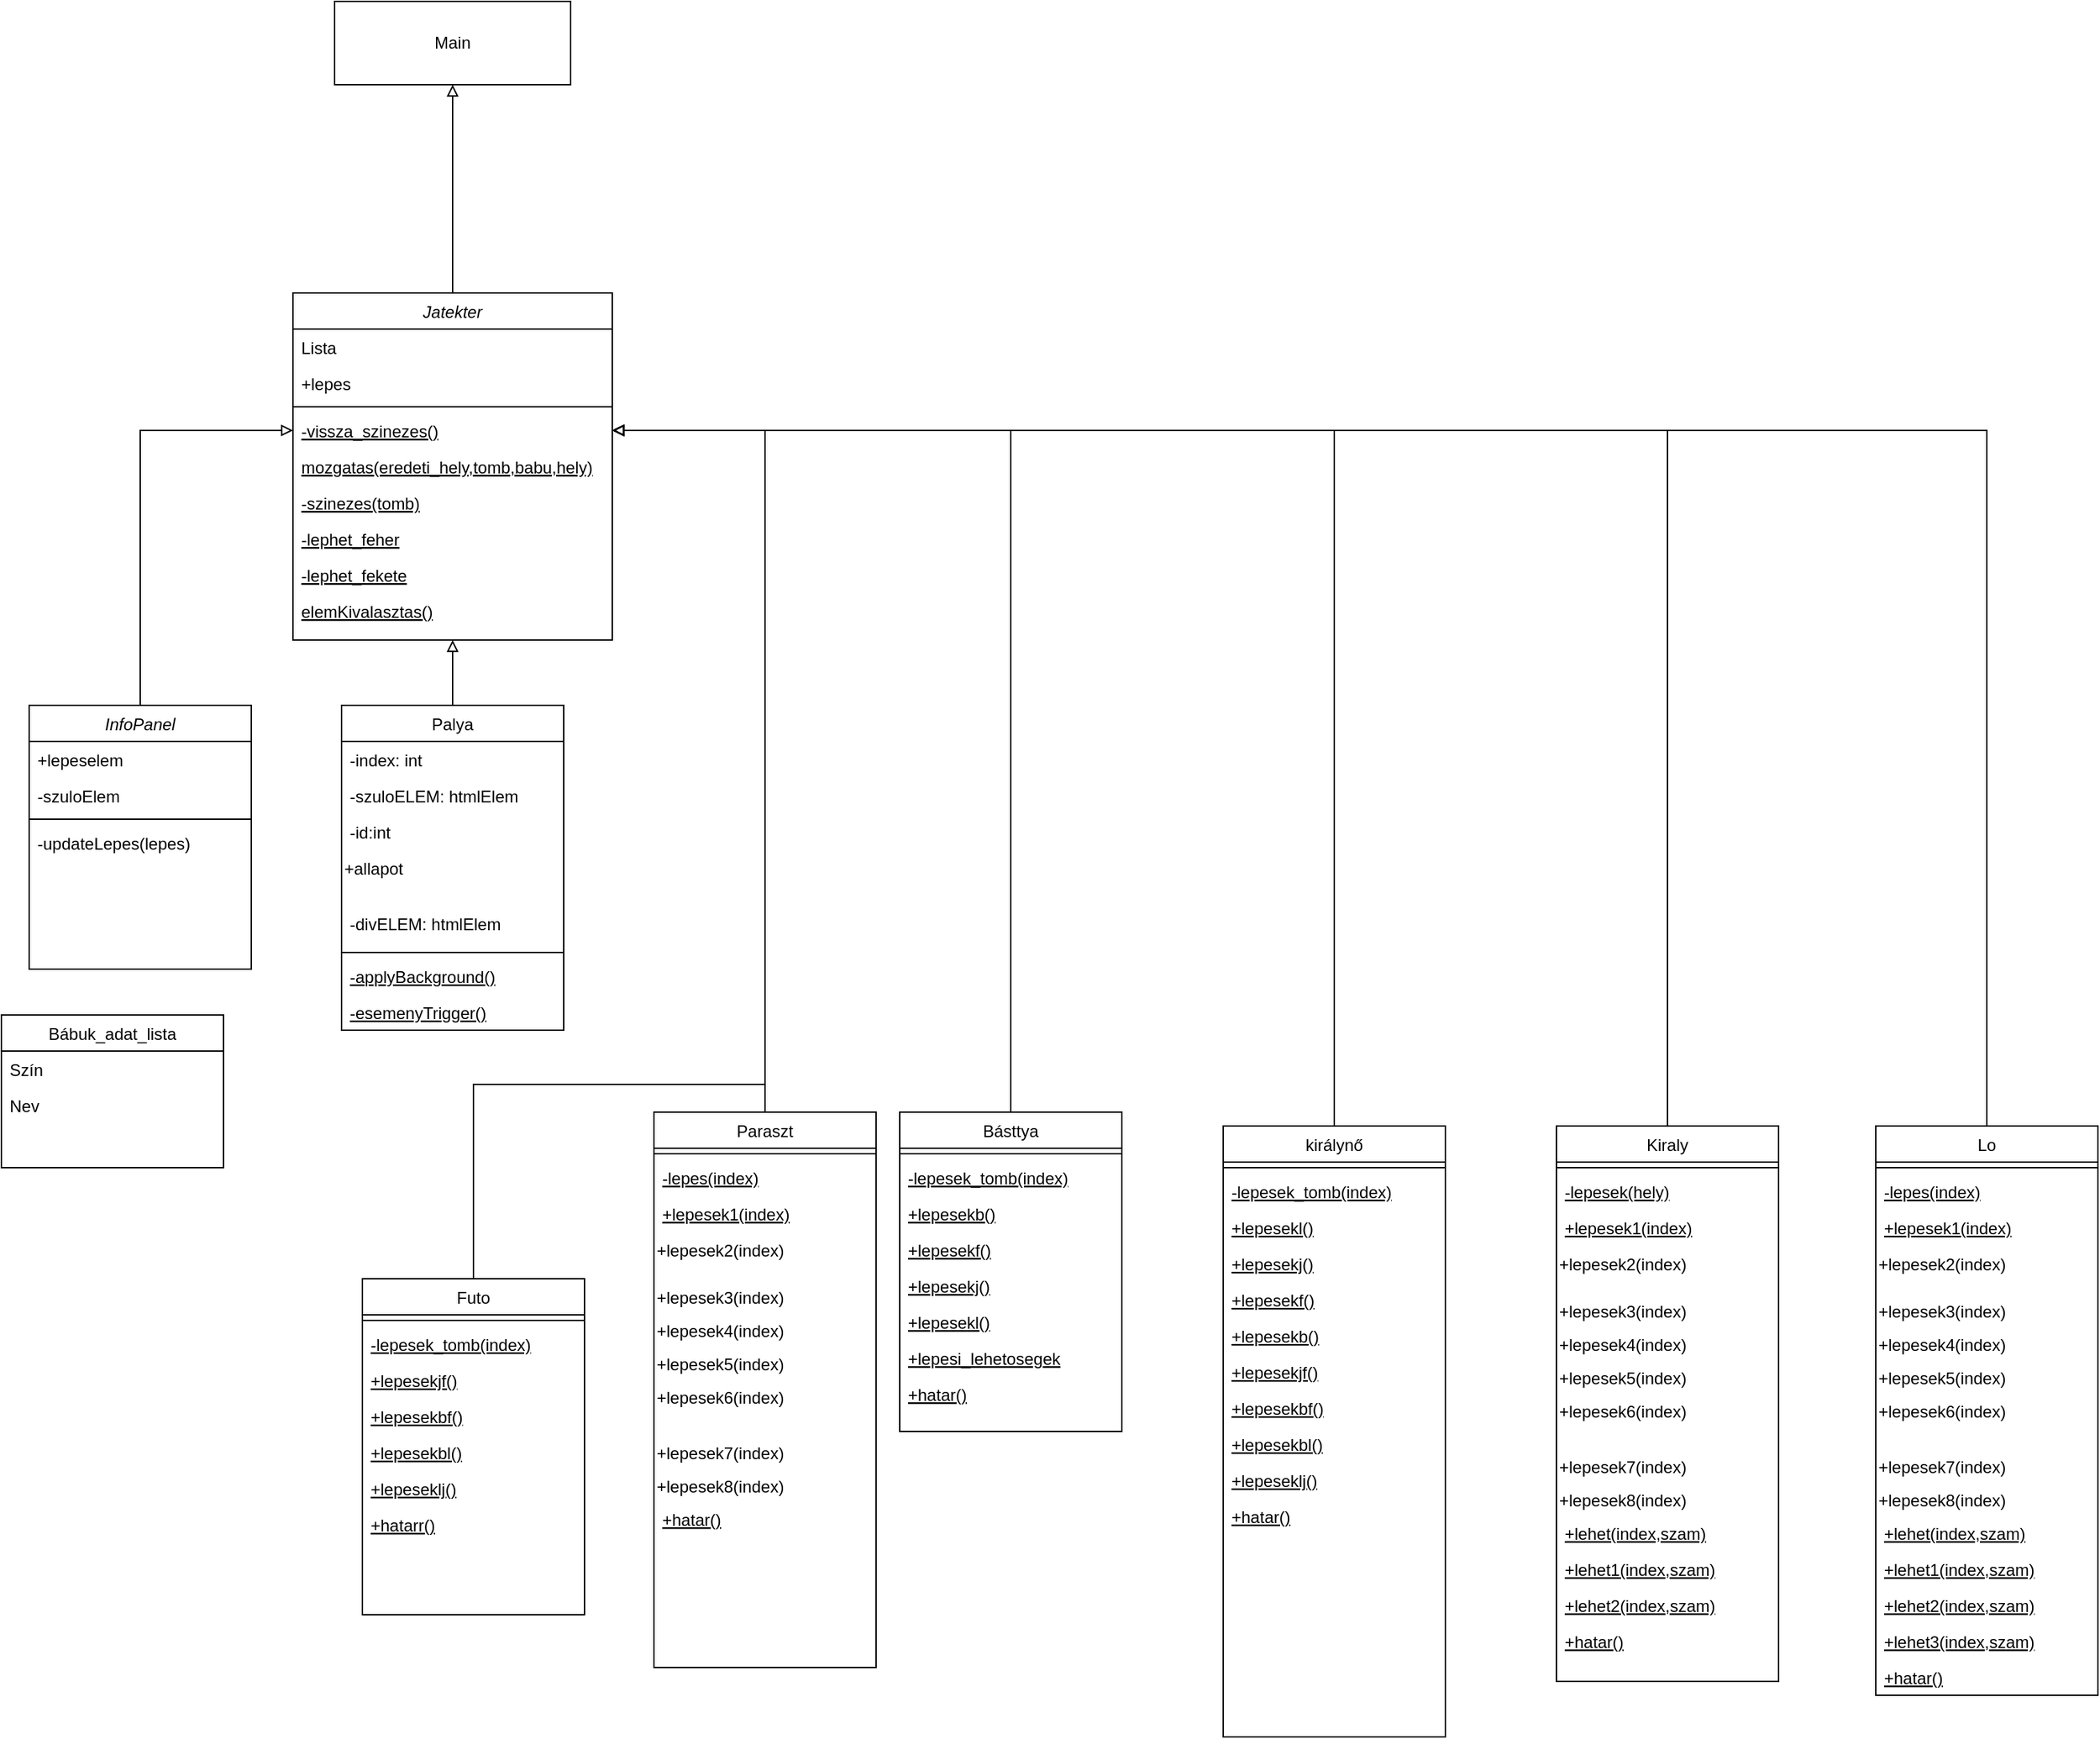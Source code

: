 <mxfile version="21.3.7" type="device">
  <diagram id="C5RBs43oDa-KdzZeNtuy" name="Page-1">
    <mxGraphModel dx="1420" dy="768" grid="1" gridSize="10" guides="1" tooltips="1" connect="1" arrows="1" fold="1" page="1" pageScale="1" pageWidth="827" pageHeight="1169" math="0" shadow="0">
      <root>
        <mxCell id="WIyWlLk6GJQsqaUBKTNV-0" />
        <mxCell id="WIyWlLk6GJQsqaUBKTNV-1" parent="WIyWlLk6GJQsqaUBKTNV-0" />
        <mxCell id="JXwwoViRtcVZiZZvlt5a-12" value="" style="edgeStyle=orthogonalEdgeStyle;rounded=0;orthogonalLoop=1;jettySize=auto;html=1;entryX=1;entryY=0.5;entryDx=0;entryDy=0;exitX=0.5;exitY=0;exitDx=0;exitDy=0;endArrow=block;endFill=0;" parent="WIyWlLk6GJQsqaUBKTNV-1" source="gi9G4t17sfUzlG6W1bum-43" target="gi9G4t17sfUzlG6W1bum-0" edge="1">
          <mxGeometry relative="1" as="geometry">
            <mxPoint x="570" y="830" as="sourcePoint" />
            <mxPoint x="570" y="750" as="targetPoint" />
          </mxGeometry>
        </mxCell>
        <mxCell id="JXwwoViRtcVZiZZvlt5a-25" value="" style="edgeStyle=orthogonalEdgeStyle;rounded=0;orthogonalLoop=1;jettySize=auto;html=1;entryX=1;entryY=0.5;entryDx=0;entryDy=0;exitX=0.5;exitY=0;exitDx=0;exitDy=0;endArrow=block;endFill=0;" parent="WIyWlLk6GJQsqaUBKTNV-1" source="JXwwoViRtcVZiZZvlt5a-19" target="gi9G4t17sfUzlG6W1bum-0" edge="1">
          <mxGeometry relative="1" as="geometry">
            <mxPoint x="650" y="640" as="targetPoint" />
            <mxPoint x="740" y="1060" as="sourcePoint" />
          </mxGeometry>
        </mxCell>
        <mxCell id="JXwwoViRtcVZiZZvlt5a-27" value="" style="edgeStyle=orthogonalEdgeStyle;rounded=0;orthogonalLoop=1;jettySize=auto;html=1;entryX=1;entryY=0.5;entryDx=0;entryDy=0;exitX=0.5;exitY=0;exitDx=0;exitDy=0;endArrow=block;endFill=0;" parent="WIyWlLk6GJQsqaUBKTNV-1" source="JXwwoViRtcVZiZZvlt5a-13" target="gi9G4t17sfUzlG6W1bum-0" edge="1">
          <mxGeometry relative="1" as="geometry">
            <mxPoint x="570" y="750" as="targetPoint" />
            <Array as="points">
              <mxPoint x="360" y="810" />
              <mxPoint x="570" y="810" />
              <mxPoint x="570" y="339" />
            </Array>
            <mxPoint x="334" y="1060" as="sourcePoint" />
          </mxGeometry>
        </mxCell>
        <mxCell id="zkfFHV4jXpPFQw0GAbJ--17" value="Palya" style="swimlane;fontStyle=0;align=center;verticalAlign=top;childLayout=stackLayout;horizontal=1;startSize=26;horizontalStack=0;resizeParent=1;resizeLast=0;collapsible=1;marginBottom=0;rounded=0;shadow=0;strokeWidth=1;" parent="WIyWlLk6GJQsqaUBKTNV-1" vertex="1">
          <mxGeometry x="265" y="537" width="160" height="234" as="geometry">
            <mxRectangle x="550" y="140" width="160" height="26" as="alternateBounds" />
          </mxGeometry>
        </mxCell>
        <mxCell id="zkfFHV4jXpPFQw0GAbJ--18" value="-index: int" style="text;align=left;verticalAlign=top;spacingLeft=4;spacingRight=4;overflow=hidden;rotatable=0;points=[[0,0.5],[1,0.5]];portConstraint=eastwest;" parent="zkfFHV4jXpPFQw0GAbJ--17" vertex="1">
          <mxGeometry y="26" width="160" height="26" as="geometry" />
        </mxCell>
        <mxCell id="zkfFHV4jXpPFQw0GAbJ--19" value="-szuloELEM: htmlElem" style="text;align=left;verticalAlign=top;spacingLeft=4;spacingRight=4;overflow=hidden;rotatable=0;points=[[0,0.5],[1,0.5]];portConstraint=eastwest;rounded=0;shadow=0;html=0;" parent="zkfFHV4jXpPFQw0GAbJ--17" vertex="1">
          <mxGeometry y="52" width="160" height="26" as="geometry" />
        </mxCell>
        <mxCell id="JXwwoViRtcVZiZZvlt5a-9" value="-id:int" style="text;align=left;verticalAlign=top;spacingLeft=4;spacingRight=4;overflow=hidden;rotatable=0;points=[[0,0.5],[1,0.5]];portConstraint=eastwest;rounded=0;shadow=0;html=0;" parent="zkfFHV4jXpPFQw0GAbJ--17" vertex="1">
          <mxGeometry y="78" width="160" height="26" as="geometry" />
        </mxCell>
        <mxCell id="GW8UpHgcK0URMMhtyovN-3" value="+allapot" style="text;whiteSpace=wrap;html=1;" parent="zkfFHV4jXpPFQw0GAbJ--17" vertex="1">
          <mxGeometry y="104" width="160" height="40" as="geometry" />
        </mxCell>
        <mxCell id="JXwwoViRtcVZiZZvlt5a-10" value="-divELEM: htmlElem" style="text;align=left;verticalAlign=top;spacingLeft=4;spacingRight=4;overflow=hidden;rotatable=0;points=[[0,0.5],[1,0.5]];portConstraint=eastwest;rounded=0;shadow=0;html=0;" parent="zkfFHV4jXpPFQw0GAbJ--17" vertex="1">
          <mxGeometry y="144" width="160" height="30" as="geometry" />
        </mxCell>
        <mxCell id="zkfFHV4jXpPFQw0GAbJ--23" value="" style="line;html=1;strokeWidth=1;align=left;verticalAlign=middle;spacingTop=-1;spacingLeft=3;spacingRight=3;rotatable=0;labelPosition=right;points=[];portConstraint=eastwest;" parent="zkfFHV4jXpPFQw0GAbJ--17" vertex="1">
          <mxGeometry y="174" width="160" height="8" as="geometry" />
        </mxCell>
        <mxCell id="bgRpwazlIUfu7sDKqLQM-18" value="-applyBackground()" style="text;align=left;verticalAlign=top;spacingLeft=4;spacingRight=4;overflow=hidden;rotatable=0;points=[[0,0.5],[1,0.5]];portConstraint=eastwest;fontStyle=4" parent="zkfFHV4jXpPFQw0GAbJ--17" vertex="1">
          <mxGeometry y="182" width="160" height="26" as="geometry" />
        </mxCell>
        <mxCell id="0Q_S1kaC_RVCmk0lzY0S-0" value="-esemenyTrigger()" style="text;align=left;verticalAlign=top;spacingLeft=4;spacingRight=4;overflow=hidden;rotatable=0;points=[[0,0.5],[1,0.5]];portConstraint=eastwest;fontStyle=4" vertex="1" parent="zkfFHV4jXpPFQw0GAbJ--17">
          <mxGeometry y="208" width="160" height="26" as="geometry" />
        </mxCell>
        <mxCell id="JXwwoViRtcVZiZZvlt5a-13" value="Futo" style="swimlane;fontStyle=0;align=center;verticalAlign=top;childLayout=stackLayout;horizontal=1;startSize=26;horizontalStack=0;resizeParent=1;resizeLast=0;collapsible=1;marginBottom=0;rounded=0;shadow=0;strokeWidth=1;" parent="WIyWlLk6GJQsqaUBKTNV-1" vertex="1">
          <mxGeometry x="280" y="950" width="160" height="242" as="geometry">
            <mxRectangle x="130" y="380" width="160" height="26" as="alternateBounds" />
          </mxGeometry>
        </mxCell>
        <mxCell id="JXwwoViRtcVZiZZvlt5a-16" value="" style="line;html=1;strokeWidth=1;align=left;verticalAlign=middle;spacingTop=-1;spacingLeft=3;spacingRight=3;rotatable=0;labelPosition=right;points=[];portConstraint=eastwest;" parent="JXwwoViRtcVZiZZvlt5a-13" vertex="1">
          <mxGeometry y="26" width="160" height="8" as="geometry" />
        </mxCell>
        <mxCell id="GW8UpHgcK0URMMhtyovN-5" value="-lepesek_tomb(index)" style="text;align=left;verticalAlign=top;spacingLeft=4;spacingRight=4;overflow=hidden;rotatable=0;points=[[0,0.5],[1,0.5]];portConstraint=eastwest;fontStyle=4" parent="JXwwoViRtcVZiZZvlt5a-13" vertex="1">
          <mxGeometry y="34" width="160" height="26" as="geometry" />
        </mxCell>
        <mxCell id="JXwwoViRtcVZiZZvlt5a-17" value="+lepesekjf()" style="text;align=left;verticalAlign=top;spacingLeft=4;spacingRight=4;overflow=hidden;rotatable=0;points=[[0,0.5],[1,0.5]];portConstraint=eastwest;fontStyle=4" parent="JXwwoViRtcVZiZZvlt5a-13" vertex="1">
          <mxGeometry y="60" width="160" height="26" as="geometry" />
        </mxCell>
        <mxCell id="bgRpwazlIUfu7sDKqLQM-6" value="+lepesekbf()" style="text;align=left;verticalAlign=top;spacingLeft=4;spacingRight=4;overflow=hidden;rotatable=0;points=[[0,0.5],[1,0.5]];portConstraint=eastwest;fontStyle=4" parent="JXwwoViRtcVZiZZvlt5a-13" vertex="1">
          <mxGeometry y="86" width="160" height="26" as="geometry" />
        </mxCell>
        <mxCell id="bgRpwazlIUfu7sDKqLQM-9" value="+lepesekbl()" style="text;align=left;verticalAlign=top;spacingLeft=4;spacingRight=4;overflow=hidden;rotatable=0;points=[[0,0.5],[1,0.5]];portConstraint=eastwest;fontStyle=4" parent="JXwwoViRtcVZiZZvlt5a-13" vertex="1">
          <mxGeometry y="112" width="160" height="26" as="geometry" />
        </mxCell>
        <mxCell id="bgRpwazlIUfu7sDKqLQM-8" value="+lepeseklj()" style="text;align=left;verticalAlign=top;spacingLeft=4;spacingRight=4;overflow=hidden;rotatable=0;points=[[0,0.5],[1,0.5]];portConstraint=eastwest;fontStyle=4" parent="JXwwoViRtcVZiZZvlt5a-13" vertex="1">
          <mxGeometry y="138" width="160" height="26" as="geometry" />
        </mxCell>
        <mxCell id="sNWcJOVrm-3sjoaXct3L-1" value="+hatarr()" style="text;align=left;verticalAlign=top;spacingLeft=4;spacingRight=4;overflow=hidden;rotatable=0;points=[[0,0.5],[1,0.5]];portConstraint=eastwest;fontStyle=4" parent="JXwwoViRtcVZiZZvlt5a-13" vertex="1">
          <mxGeometry y="164" width="160" height="26" as="geometry" />
        </mxCell>
        <mxCell id="JXwwoViRtcVZiZZvlt5a-19" value="Básttya" style="swimlane;fontStyle=0;align=center;verticalAlign=top;childLayout=stackLayout;horizontal=1;startSize=26;horizontalStack=0;resizeParent=1;resizeLast=0;collapsible=1;marginBottom=0;rounded=0;shadow=0;strokeWidth=1;" parent="WIyWlLk6GJQsqaUBKTNV-1" vertex="1">
          <mxGeometry x="667" y="830" width="160" height="230" as="geometry">
            <mxRectangle x="130" y="380" width="160" height="26" as="alternateBounds" />
          </mxGeometry>
        </mxCell>
        <mxCell id="JXwwoViRtcVZiZZvlt5a-22" value="" style="line;html=1;strokeWidth=1;align=left;verticalAlign=middle;spacingTop=-1;spacingLeft=3;spacingRight=3;rotatable=0;labelPosition=right;points=[];portConstraint=eastwest;" parent="JXwwoViRtcVZiZZvlt5a-19" vertex="1">
          <mxGeometry y="26" width="160" height="8" as="geometry" />
        </mxCell>
        <mxCell id="GW8UpHgcK0URMMhtyovN-4" value="-lepesek_tomb(index)" style="text;align=left;verticalAlign=top;spacingLeft=4;spacingRight=4;overflow=hidden;rotatable=0;points=[[0,0.5],[1,0.5]];portConstraint=eastwest;fontStyle=4" parent="JXwwoViRtcVZiZZvlt5a-19" vertex="1">
          <mxGeometry y="34" width="160" height="26" as="geometry" />
        </mxCell>
        <mxCell id="bgRpwazlIUfu7sDKqLQM-0" value="+lepesekb()" style="text;align=left;verticalAlign=top;spacingLeft=4;spacingRight=4;overflow=hidden;rotatable=0;points=[[0,0.5],[1,0.5]];portConstraint=eastwest;fontStyle=4" parent="JXwwoViRtcVZiZZvlt5a-19" vertex="1">
          <mxGeometry y="60" width="160" height="26" as="geometry" />
        </mxCell>
        <mxCell id="bgRpwazlIUfu7sDKqLQM-5" value="+lepesekf()" style="text;align=left;verticalAlign=top;spacingLeft=4;spacingRight=4;overflow=hidden;rotatable=0;points=[[0,0.5],[1,0.5]];portConstraint=eastwest;fontStyle=4" parent="JXwwoViRtcVZiZZvlt5a-19" vertex="1">
          <mxGeometry y="86" width="160" height="26" as="geometry" />
        </mxCell>
        <mxCell id="bgRpwazlIUfu7sDKqLQM-2" value="+lepesekj()" style="text;align=left;verticalAlign=top;spacingLeft=4;spacingRight=4;overflow=hidden;rotatable=0;points=[[0,0.5],[1,0.5]];portConstraint=eastwest;fontStyle=4" parent="JXwwoViRtcVZiZZvlt5a-19" vertex="1">
          <mxGeometry y="112" width="160" height="26" as="geometry" />
        </mxCell>
        <mxCell id="bgRpwazlIUfu7sDKqLQM-1" value="+lepesekl()" style="text;align=left;verticalAlign=top;spacingLeft=4;spacingRight=4;overflow=hidden;rotatable=0;points=[[0,0.5],[1,0.5]];portConstraint=eastwest;fontStyle=4" parent="JXwwoViRtcVZiZZvlt5a-19" vertex="1">
          <mxGeometry y="138" width="160" height="26" as="geometry" />
        </mxCell>
        <mxCell id="NFFEKYyRXM-yOz8qU7Ke-44" value="+lepesi_lehetosegek" style="text;align=left;verticalAlign=top;spacingLeft=4;spacingRight=4;overflow=hidden;rotatable=0;points=[[0,0.5],[1,0.5]];portConstraint=eastwest;fontStyle=4" parent="JXwwoViRtcVZiZZvlt5a-19" vertex="1">
          <mxGeometry y="164" width="160" height="26" as="geometry" />
        </mxCell>
        <mxCell id="bgRpwazlIUfu7sDKqLQM-4" value="+hatar()" style="text;align=left;verticalAlign=top;spacingLeft=4;spacingRight=4;overflow=hidden;rotatable=0;points=[[0,0.5],[1,0.5]];portConstraint=eastwest;fontStyle=4" parent="JXwwoViRtcVZiZZvlt5a-19" vertex="1">
          <mxGeometry y="190" width="160" height="26" as="geometry" />
        </mxCell>
        <mxCell id="NFFEKYyRXM-yOz8qU7Ke-1" value="InfoPanel" style="swimlane;fontStyle=2;align=center;verticalAlign=top;childLayout=stackLayout;horizontal=1;startSize=26;horizontalStack=0;resizeParent=1;resizeLast=0;collapsible=1;marginBottom=0;rounded=0;shadow=0;strokeWidth=1;" parent="WIyWlLk6GJQsqaUBKTNV-1" vertex="1">
          <mxGeometry x="40" y="537" width="160" height="190" as="geometry">
            <mxRectangle x="230" y="140" width="160" height="26" as="alternateBounds" />
          </mxGeometry>
        </mxCell>
        <mxCell id="NFFEKYyRXM-yOz8qU7Ke-2" value="+lepeselem" style="text;align=left;verticalAlign=top;spacingLeft=4;spacingRight=4;overflow=hidden;rotatable=0;points=[[0,0.5],[1,0.5]];portConstraint=eastwest;" parent="NFFEKYyRXM-yOz8qU7Ke-1" vertex="1">
          <mxGeometry y="26" width="160" height="26" as="geometry" />
        </mxCell>
        <mxCell id="GW8UpHgcK0URMMhtyovN-0" value="-szuloElem" style="text;align=left;verticalAlign=top;spacingLeft=4;spacingRight=4;overflow=hidden;rotatable=0;points=[[0,0.5],[1,0.5]];portConstraint=eastwest;" parent="NFFEKYyRXM-yOz8qU7Ke-1" vertex="1">
          <mxGeometry y="52" width="160" height="26" as="geometry" />
        </mxCell>
        <mxCell id="NFFEKYyRXM-yOz8qU7Ke-7" value="" style="line;html=1;strokeWidth=1;align=left;verticalAlign=middle;spacingTop=-1;spacingLeft=3;spacingRight=3;rotatable=0;labelPosition=right;points=[];portConstraint=eastwest;" parent="NFFEKYyRXM-yOz8qU7Ke-1" vertex="1">
          <mxGeometry y="78" width="160" height="8" as="geometry" />
        </mxCell>
        <mxCell id="GW8UpHgcK0URMMhtyovN-1" value="-updateLepes(lepes)" style="text;align=left;verticalAlign=top;spacingLeft=4;spacingRight=4;overflow=hidden;rotatable=0;points=[[0,0.5],[1,0.5]];portConstraint=eastwest;" parent="NFFEKYyRXM-yOz8qU7Ke-1" vertex="1">
          <mxGeometry y="86" width="160" height="26" as="geometry" />
        </mxCell>
        <mxCell id="NFFEKYyRXM-yOz8qU7Ke-18" value="Bábuk_adat_lista" style="swimlane;fontStyle=0;align=center;verticalAlign=top;childLayout=stackLayout;horizontal=1;startSize=26;horizontalStack=0;resizeParent=1;resizeLast=0;collapsible=1;marginBottom=0;rounded=0;shadow=0;strokeWidth=1;" parent="WIyWlLk6GJQsqaUBKTNV-1" vertex="1">
          <mxGeometry x="20" y="760" width="160" height="110" as="geometry">
            <mxRectangle x="130" y="380" width="160" height="26" as="alternateBounds" />
          </mxGeometry>
        </mxCell>
        <mxCell id="NFFEKYyRXM-yOz8qU7Ke-19" value="Szín" style="text;align=left;verticalAlign=top;spacingLeft=4;spacingRight=4;overflow=hidden;rotatable=0;points=[[0,0.5],[1,0.5]];portConstraint=eastwest;rounded=0;shadow=0;html=0;" parent="NFFEKYyRXM-yOz8qU7Ke-18" vertex="1">
          <mxGeometry y="26" width="160" height="26" as="geometry" />
        </mxCell>
        <mxCell id="NFFEKYyRXM-yOz8qU7Ke-20" value="Nev" style="text;align=left;verticalAlign=top;spacingLeft=4;spacingRight=4;overflow=hidden;rotatable=0;points=[[0,0.5],[1,0.5]];portConstraint=eastwest;rounded=0;shadow=0;html=0;" parent="NFFEKYyRXM-yOz8qU7Ke-18" vertex="1">
          <mxGeometry y="52" width="160" height="26" as="geometry" />
        </mxCell>
        <mxCell id="NFFEKYyRXM-yOz8qU7Ke-26" value="Jatekter" style="swimlane;fontStyle=2;align=center;verticalAlign=top;childLayout=stackLayout;horizontal=1;startSize=26;horizontalStack=0;resizeParent=1;resizeLast=0;collapsible=1;marginBottom=0;rounded=0;shadow=0;strokeWidth=1;" parent="WIyWlLk6GJQsqaUBKTNV-1" vertex="1">
          <mxGeometry x="230" y="240" width="230" height="250" as="geometry">
            <mxRectangle x="230" y="140" width="160" height="26" as="alternateBounds" />
          </mxGeometry>
        </mxCell>
        <mxCell id="NFFEKYyRXM-yOz8qU7Ke-56" value="Lista" style="text;align=left;verticalAlign=top;spacingLeft=4;spacingRight=4;overflow=hidden;rotatable=0;points=[[0,0.5],[1,0.5]];portConstraint=eastwest;" parent="NFFEKYyRXM-yOz8qU7Ke-26" vertex="1">
          <mxGeometry y="26" width="230" height="26" as="geometry" />
        </mxCell>
        <mxCell id="GW8UpHgcK0URMMhtyovN-2" value="+lepes" style="text;align=left;verticalAlign=top;spacingLeft=4;spacingRight=4;overflow=hidden;rotatable=0;points=[[0,0.5],[1,0.5]];portConstraint=eastwest;" parent="NFFEKYyRXM-yOz8qU7Ke-26" vertex="1">
          <mxGeometry y="52" width="230" height="26" as="geometry" />
        </mxCell>
        <mxCell id="NFFEKYyRXM-yOz8qU7Ke-32" value="" style="line;html=1;strokeWidth=1;align=left;verticalAlign=middle;spacingTop=-1;spacingLeft=3;spacingRight=3;rotatable=0;labelPosition=right;points=[];portConstraint=eastwest;" parent="NFFEKYyRXM-yOz8qU7Ke-26" vertex="1">
          <mxGeometry y="78" width="230" height="8" as="geometry" />
        </mxCell>
        <mxCell id="gi9G4t17sfUzlG6W1bum-0" value="-vissza_szinezes()" style="text;align=left;verticalAlign=top;spacingLeft=4;spacingRight=4;overflow=hidden;rotatable=0;points=[[0,0.5],[1,0.5]];portConstraint=eastwest;fontStyle=4" parent="NFFEKYyRXM-yOz8qU7Ke-26" vertex="1">
          <mxGeometry y="86" width="230" height="26" as="geometry" />
        </mxCell>
        <mxCell id="gi9G4t17sfUzlG6W1bum-4" value="mozgatas(eredeti_hely,tomb,babu,hely)" style="text;align=left;verticalAlign=top;spacingLeft=4;spacingRight=4;overflow=hidden;rotatable=0;points=[[0,0.5],[1,0.5]];portConstraint=eastwest;fontStyle=4" parent="NFFEKYyRXM-yOz8qU7Ke-26" vertex="1">
          <mxGeometry y="112" width="230" height="26" as="geometry" />
        </mxCell>
        <mxCell id="gi9G4t17sfUzlG6W1bum-3" value="-szinezes(tomb)" style="text;align=left;verticalAlign=top;spacingLeft=4;spacingRight=4;overflow=hidden;rotatable=0;points=[[0,0.5],[1,0.5]];portConstraint=eastwest;fontStyle=4" parent="NFFEKYyRXM-yOz8qU7Ke-26" vertex="1">
          <mxGeometry y="138" width="230" height="26" as="geometry" />
        </mxCell>
        <mxCell id="gi9G4t17sfUzlG6W1bum-2" value="-lephet_feher" style="text;align=left;verticalAlign=top;spacingLeft=4;spacingRight=4;overflow=hidden;rotatable=0;points=[[0,0.5],[1,0.5]];portConstraint=eastwest;fontStyle=4" parent="NFFEKYyRXM-yOz8qU7Ke-26" vertex="1">
          <mxGeometry y="164" width="230" height="26" as="geometry" />
        </mxCell>
        <mxCell id="gi9G4t17sfUzlG6W1bum-1" value="-lephet_fekete" style="text;align=left;verticalAlign=top;spacingLeft=4;spacingRight=4;overflow=hidden;rotatable=0;points=[[0,0.5],[1,0.5]];portConstraint=eastwest;fontStyle=4" parent="NFFEKYyRXM-yOz8qU7Ke-26" vertex="1">
          <mxGeometry y="190" width="230" height="26" as="geometry" />
        </mxCell>
        <mxCell id="0Q_S1kaC_RVCmk0lzY0S-1" value="elemKivalasztas()" style="text;align=left;verticalAlign=top;spacingLeft=4;spacingRight=4;overflow=hidden;rotatable=0;points=[[0,0.5],[1,0.5]];portConstraint=eastwest;fontStyle=4" vertex="1" parent="NFFEKYyRXM-yOz8qU7Ke-26">
          <mxGeometry y="216" width="230" height="26" as="geometry" />
        </mxCell>
        <mxCell id="NFFEKYyRXM-yOz8qU7Ke-37" value="" style="endArrow=block;html=1;rounded=0;exitX=0.5;exitY=0;exitDx=0;exitDy=0;entryX=0;entryY=0.5;entryDx=0;entryDy=0;endFill=0;" parent="WIyWlLk6GJQsqaUBKTNV-1" source="NFFEKYyRXM-yOz8qU7Ke-1" target="gi9G4t17sfUzlG6W1bum-0" edge="1">
          <mxGeometry width="50" height="50" relative="1" as="geometry">
            <mxPoint x="10" y="600" as="sourcePoint" />
            <mxPoint x="230" y="350" as="targetPoint" />
            <Array as="points">
              <mxPoint x="120" y="339" />
            </Array>
          </mxGeometry>
        </mxCell>
        <mxCell id="NFFEKYyRXM-yOz8qU7Ke-38" value="" style="endArrow=block;html=1;rounded=0;entryX=0.5;entryY=1;entryDx=0;entryDy=0;endFill=0;verticalAlign=middle;exitX=0.5;exitY=0;exitDx=0;exitDy=0;horizontal=1;" parent="WIyWlLk6GJQsqaUBKTNV-1" source="zkfFHV4jXpPFQw0GAbJ--17" target="NFFEKYyRXM-yOz8qU7Ke-26" edge="1">
          <mxGeometry width="50" height="50" relative="1" as="geometry">
            <mxPoint x="440" y="410" as="sourcePoint" />
            <mxPoint x="320" y="440" as="targetPoint" />
          </mxGeometry>
        </mxCell>
        <mxCell id="NFFEKYyRXM-yOz8qU7Ke-45" value="Main" style="rounded=0;whiteSpace=wrap;html=1;" parent="WIyWlLk6GJQsqaUBKTNV-1" vertex="1">
          <mxGeometry x="260" y="30" width="170" height="60" as="geometry" />
        </mxCell>
        <mxCell id="sNWcJOVrm-3sjoaXct3L-0" value="" style="endArrow=block;html=1;rounded=0;exitX=0.5;exitY=0;exitDx=0;exitDy=0;entryX=0.5;entryY=1;entryDx=0;entryDy=0;endFill=0;" parent="WIyWlLk6GJQsqaUBKTNV-1" source="NFFEKYyRXM-yOz8qU7Ke-26" target="NFFEKYyRXM-yOz8qU7Ke-45" edge="1">
          <mxGeometry width="50" height="50" relative="1" as="geometry">
            <mxPoint x="440" y="400" as="sourcePoint" />
            <mxPoint x="390" y="450" as="targetPoint" />
          </mxGeometry>
        </mxCell>
        <mxCell id="sNWcJOVrm-3sjoaXct3L-4" value="királynő" style="swimlane;fontStyle=0;align=center;verticalAlign=top;childLayout=stackLayout;horizontal=1;startSize=26;horizontalStack=0;resizeParent=1;resizeLast=0;collapsible=1;marginBottom=0;rounded=0;shadow=0;strokeWidth=1;" parent="WIyWlLk6GJQsqaUBKTNV-1" vertex="1">
          <mxGeometry x="900" y="840" width="160" height="440" as="geometry">
            <mxRectangle x="130" y="380" width="160" height="26" as="alternateBounds" />
          </mxGeometry>
        </mxCell>
        <mxCell id="sNWcJOVrm-3sjoaXct3L-5" value="" style="line;html=1;strokeWidth=1;align=left;verticalAlign=middle;spacingTop=-1;spacingLeft=3;spacingRight=3;rotatable=0;labelPosition=right;points=[];portConstraint=eastwest;" parent="sNWcJOVrm-3sjoaXct3L-4" vertex="1">
          <mxGeometry y="26" width="160" height="8" as="geometry" />
        </mxCell>
        <mxCell id="gi9G4t17sfUzlG6W1bum-19" value="-lepesek_tomb(index)" style="text;align=left;verticalAlign=top;spacingLeft=4;spacingRight=4;overflow=hidden;rotatable=0;points=[[0,0.5],[1,0.5]];portConstraint=eastwest;fontStyle=4" parent="sNWcJOVrm-3sjoaXct3L-4" vertex="1">
          <mxGeometry y="34" width="160" height="26" as="geometry" />
        </mxCell>
        <mxCell id="sNWcJOVrm-3sjoaXct3L-18" value="+lepesekl()" style="text;align=left;verticalAlign=top;spacingLeft=4;spacingRight=4;overflow=hidden;rotatable=0;points=[[0,0.5],[1,0.5]];portConstraint=eastwest;fontStyle=4" parent="sNWcJOVrm-3sjoaXct3L-4" vertex="1">
          <mxGeometry y="60" width="160" height="26" as="geometry" />
        </mxCell>
        <mxCell id="sNWcJOVrm-3sjoaXct3L-17" value="+lepesekj()" style="text;align=left;verticalAlign=top;spacingLeft=4;spacingRight=4;overflow=hidden;rotatable=0;points=[[0,0.5],[1,0.5]];portConstraint=eastwest;fontStyle=4" parent="sNWcJOVrm-3sjoaXct3L-4" vertex="1">
          <mxGeometry y="86" width="160" height="26" as="geometry" />
        </mxCell>
        <mxCell id="sNWcJOVrm-3sjoaXct3L-16" value="+lepesekf()" style="text;align=left;verticalAlign=top;spacingLeft=4;spacingRight=4;overflow=hidden;rotatable=0;points=[[0,0.5],[1,0.5]];portConstraint=eastwest;fontStyle=4" parent="sNWcJOVrm-3sjoaXct3L-4" vertex="1">
          <mxGeometry y="112" width="160" height="26" as="geometry" />
        </mxCell>
        <mxCell id="sNWcJOVrm-3sjoaXct3L-15" value="+lepesekb()" style="text;align=left;verticalAlign=top;spacingLeft=4;spacingRight=4;overflow=hidden;rotatable=0;points=[[0,0.5],[1,0.5]];portConstraint=eastwest;fontStyle=4" parent="sNWcJOVrm-3sjoaXct3L-4" vertex="1">
          <mxGeometry y="138" width="160" height="26" as="geometry" />
        </mxCell>
        <mxCell id="sNWcJOVrm-3sjoaXct3L-7" value="+lepesekjf()" style="text;align=left;verticalAlign=top;spacingLeft=4;spacingRight=4;overflow=hidden;rotatable=0;points=[[0,0.5],[1,0.5]];portConstraint=eastwest;fontStyle=4" parent="sNWcJOVrm-3sjoaXct3L-4" vertex="1">
          <mxGeometry y="164" width="160" height="26" as="geometry" />
        </mxCell>
        <mxCell id="sNWcJOVrm-3sjoaXct3L-8" value="+lepesekbf()" style="text;align=left;verticalAlign=top;spacingLeft=4;spacingRight=4;overflow=hidden;rotatable=0;points=[[0,0.5],[1,0.5]];portConstraint=eastwest;fontStyle=4" parent="sNWcJOVrm-3sjoaXct3L-4" vertex="1">
          <mxGeometry y="190" width="160" height="26" as="geometry" />
        </mxCell>
        <mxCell id="sNWcJOVrm-3sjoaXct3L-9" value="+lepesekbl()" style="text;align=left;verticalAlign=top;spacingLeft=4;spacingRight=4;overflow=hidden;rotatable=0;points=[[0,0.5],[1,0.5]];portConstraint=eastwest;fontStyle=4" parent="sNWcJOVrm-3sjoaXct3L-4" vertex="1">
          <mxGeometry y="216" width="160" height="26" as="geometry" />
        </mxCell>
        <mxCell id="sNWcJOVrm-3sjoaXct3L-10" value="+lepeseklj()" style="text;align=left;verticalAlign=top;spacingLeft=4;spacingRight=4;overflow=hidden;rotatable=0;points=[[0,0.5],[1,0.5]];portConstraint=eastwest;fontStyle=4" parent="sNWcJOVrm-3sjoaXct3L-4" vertex="1">
          <mxGeometry y="242" width="160" height="26" as="geometry" />
        </mxCell>
        <mxCell id="sNWcJOVrm-3sjoaXct3L-11" value="+hatar()" style="text;align=left;verticalAlign=top;spacingLeft=4;spacingRight=4;overflow=hidden;rotatable=0;points=[[0,0.5],[1,0.5]];portConstraint=eastwest;fontStyle=4" parent="sNWcJOVrm-3sjoaXct3L-4" vertex="1">
          <mxGeometry y="268" width="160" height="26" as="geometry" />
        </mxCell>
        <mxCell id="sNWcJOVrm-3sjoaXct3L-14" value="" style="endArrow=block;html=1;rounded=0;exitX=0.5;exitY=0;exitDx=0;exitDy=0;entryX=1;entryY=0.5;entryDx=0;entryDy=0;endFill=0;" parent="WIyWlLk6GJQsqaUBKTNV-1" source="sNWcJOVrm-3sjoaXct3L-4" target="gi9G4t17sfUzlG6W1bum-0" edge="1">
          <mxGeometry width="50" height="50" relative="1" as="geometry">
            <mxPoint x="1080" y="640" as="sourcePoint" />
            <mxPoint x="650" y="640" as="targetPoint" />
            <Array as="points">
              <mxPoint x="980" y="339" />
            </Array>
          </mxGeometry>
        </mxCell>
        <mxCell id="gi9G4t17sfUzlG6W1bum-6" value="Kiraly" style="swimlane;fontStyle=0;align=center;verticalAlign=top;childLayout=stackLayout;horizontal=1;startSize=26;horizontalStack=0;resizeParent=1;resizeLast=0;collapsible=1;marginBottom=0;rounded=0;shadow=0;strokeWidth=1;" parent="WIyWlLk6GJQsqaUBKTNV-1" vertex="1">
          <mxGeometry x="1140" y="840" width="160" height="400" as="geometry">
            <mxRectangle x="130" y="380" width="160" height="26" as="alternateBounds" />
          </mxGeometry>
        </mxCell>
        <mxCell id="gi9G4t17sfUzlG6W1bum-7" value="" style="line;html=1;strokeWidth=1;align=left;verticalAlign=middle;spacingTop=-1;spacingLeft=3;spacingRight=3;rotatable=0;labelPosition=right;points=[];portConstraint=eastwest;" parent="gi9G4t17sfUzlG6W1bum-6" vertex="1">
          <mxGeometry y="26" width="160" height="8" as="geometry" />
        </mxCell>
        <mxCell id="gi9G4t17sfUzlG6W1bum-18" value="-lepesek(hely)" style="text;align=left;verticalAlign=top;spacingLeft=4;spacingRight=4;overflow=hidden;rotatable=0;points=[[0,0.5],[1,0.5]];portConstraint=eastwest;fontStyle=4" parent="gi9G4t17sfUzlG6W1bum-6" vertex="1">
          <mxGeometry y="34" width="160" height="26" as="geometry" />
        </mxCell>
        <mxCell id="gi9G4t17sfUzlG6W1bum-17" value="+lepesek1(index)" style="text;align=left;verticalAlign=top;spacingLeft=4;spacingRight=4;overflow=hidden;rotatable=0;points=[[0,0.5],[1,0.5]];portConstraint=eastwest;fontStyle=4" parent="gi9G4t17sfUzlG6W1bum-6" vertex="1">
          <mxGeometry y="60" width="160" height="26" as="geometry" />
        </mxCell>
        <mxCell id="gi9G4t17sfUzlG6W1bum-34" value="+lepesek2(index)" style="text;whiteSpace=wrap;html=1;" parent="gi9G4t17sfUzlG6W1bum-6" vertex="1">
          <mxGeometry y="86" width="160" height="34" as="geometry" />
        </mxCell>
        <mxCell id="gi9G4t17sfUzlG6W1bum-35" value="+lepesek3(index)" style="text;whiteSpace=wrap;html=1;" parent="gi9G4t17sfUzlG6W1bum-6" vertex="1">
          <mxGeometry y="120" width="160" height="24" as="geometry" />
        </mxCell>
        <mxCell id="gi9G4t17sfUzlG6W1bum-36" value="+lepesek4(index)" style="text;whiteSpace=wrap;html=1;" parent="gi9G4t17sfUzlG6W1bum-6" vertex="1">
          <mxGeometry y="144" width="160" height="24" as="geometry" />
        </mxCell>
        <mxCell id="gi9G4t17sfUzlG6W1bum-37" value="+lepesek5(index)" style="text;whiteSpace=wrap;html=1;" parent="gi9G4t17sfUzlG6W1bum-6" vertex="1">
          <mxGeometry y="168" width="160" height="24" as="geometry" />
        </mxCell>
        <mxCell id="gi9G4t17sfUzlG6W1bum-38" value="+lepesek6(index)" style="text;whiteSpace=wrap;html=1;" parent="gi9G4t17sfUzlG6W1bum-6" vertex="1">
          <mxGeometry y="192" width="160" height="40" as="geometry" />
        </mxCell>
        <mxCell id="gi9G4t17sfUzlG6W1bum-39" value="+lepesek7(index)" style="text;whiteSpace=wrap;html=1;" parent="gi9G4t17sfUzlG6W1bum-6" vertex="1">
          <mxGeometry y="232" width="160" height="24" as="geometry" />
        </mxCell>
        <mxCell id="gi9G4t17sfUzlG6W1bum-40" value="+lepesek8(index)" style="text;whiteSpace=wrap;html=1;" parent="gi9G4t17sfUzlG6W1bum-6" vertex="1">
          <mxGeometry y="256" width="160" height="24" as="geometry" />
        </mxCell>
        <mxCell id="gi9G4t17sfUzlG6W1bum-31" value="+lehet(index,szam)" style="text;align=left;verticalAlign=top;spacingLeft=4;spacingRight=4;overflow=hidden;rotatable=0;points=[[0,0.5],[1,0.5]];portConstraint=eastwest;fontStyle=4" parent="gi9G4t17sfUzlG6W1bum-6" vertex="1">
          <mxGeometry y="280" width="160" height="26" as="geometry" />
        </mxCell>
        <mxCell id="gi9G4t17sfUzlG6W1bum-32" value="+lehet1(index,szam)" style="text;align=left;verticalAlign=top;spacingLeft=4;spacingRight=4;overflow=hidden;rotatable=0;points=[[0,0.5],[1,0.5]];portConstraint=eastwest;fontStyle=4" parent="gi9G4t17sfUzlG6W1bum-6" vertex="1">
          <mxGeometry y="306" width="160" height="26" as="geometry" />
        </mxCell>
        <mxCell id="gi9G4t17sfUzlG6W1bum-33" value="+lehet2(index,szam)" style="text;align=left;verticalAlign=top;spacingLeft=4;spacingRight=4;overflow=hidden;rotatable=0;points=[[0,0.5],[1,0.5]];portConstraint=eastwest;fontStyle=4" parent="gi9G4t17sfUzlG6W1bum-6" vertex="1">
          <mxGeometry y="332" width="160" height="26" as="geometry" />
        </mxCell>
        <mxCell id="gi9G4t17sfUzlG6W1bum-42" value="+hatar()" style="text;align=left;verticalAlign=top;spacingLeft=4;spacingRight=4;overflow=hidden;rotatable=0;points=[[0,0.5],[1,0.5]];portConstraint=eastwest;fontStyle=4" parent="gi9G4t17sfUzlG6W1bum-6" vertex="1">
          <mxGeometry y="358" width="160" height="26" as="geometry" />
        </mxCell>
        <mxCell id="gi9G4t17sfUzlG6W1bum-10" style="edgeStyle=orthogonalEdgeStyle;rounded=0;orthogonalLoop=1;jettySize=auto;html=1;entryX=1;entryY=0.5;entryDx=0;entryDy=0;exitX=0.5;exitY=0;exitDx=0;exitDy=0;endArrow=block;endFill=0;" parent="WIyWlLk6GJQsqaUBKTNV-1" source="gi9G4t17sfUzlG6W1bum-6" target="gi9G4t17sfUzlG6W1bum-0" edge="1">
          <mxGeometry relative="1" as="geometry">
            <mxPoint x="650" y="603" as="targetPoint" />
          </mxGeometry>
        </mxCell>
        <mxCell id="gi9G4t17sfUzlG6W1bum-43" value="Paraszt" style="swimlane;fontStyle=0;align=center;verticalAlign=top;childLayout=stackLayout;horizontal=1;startSize=26;horizontalStack=0;resizeParent=1;resizeLast=0;collapsible=1;marginBottom=0;rounded=0;shadow=0;strokeWidth=1;" parent="WIyWlLk6GJQsqaUBKTNV-1" vertex="1">
          <mxGeometry x="490" y="830" width="160" height="400" as="geometry">
            <mxRectangle x="130" y="380" width="160" height="26" as="alternateBounds" />
          </mxGeometry>
        </mxCell>
        <mxCell id="gi9G4t17sfUzlG6W1bum-44" value="" style="line;html=1;strokeWidth=1;align=left;verticalAlign=middle;spacingTop=-1;spacingLeft=3;spacingRight=3;rotatable=0;labelPosition=right;points=[];portConstraint=eastwest;" parent="gi9G4t17sfUzlG6W1bum-43" vertex="1">
          <mxGeometry y="26" width="160" height="8" as="geometry" />
        </mxCell>
        <mxCell id="gi9G4t17sfUzlG6W1bum-45" value="-lepes(index)" style="text;align=left;verticalAlign=top;spacingLeft=4;spacingRight=4;overflow=hidden;rotatable=0;points=[[0,0.5],[1,0.5]];portConstraint=eastwest;fontStyle=4" parent="gi9G4t17sfUzlG6W1bum-43" vertex="1">
          <mxGeometry y="34" width="160" height="26" as="geometry" />
        </mxCell>
        <mxCell id="gi9G4t17sfUzlG6W1bum-46" value="+lepesek1(index)" style="text;align=left;verticalAlign=top;spacingLeft=4;spacingRight=4;overflow=hidden;rotatable=0;points=[[0,0.5],[1,0.5]];portConstraint=eastwest;fontStyle=4" parent="gi9G4t17sfUzlG6W1bum-43" vertex="1">
          <mxGeometry y="60" width="160" height="26" as="geometry" />
        </mxCell>
        <mxCell id="gi9G4t17sfUzlG6W1bum-47" value="+lepesek2(index)" style="text;whiteSpace=wrap;html=1;" parent="gi9G4t17sfUzlG6W1bum-43" vertex="1">
          <mxGeometry y="86" width="160" height="34" as="geometry" />
        </mxCell>
        <mxCell id="gi9G4t17sfUzlG6W1bum-48" value="+lepesek3(index)" style="text;whiteSpace=wrap;html=1;" parent="gi9G4t17sfUzlG6W1bum-43" vertex="1">
          <mxGeometry y="120" width="160" height="24" as="geometry" />
        </mxCell>
        <mxCell id="gi9G4t17sfUzlG6W1bum-49" value="+lepesek4(index)" style="text;whiteSpace=wrap;html=1;" parent="gi9G4t17sfUzlG6W1bum-43" vertex="1">
          <mxGeometry y="144" width="160" height="24" as="geometry" />
        </mxCell>
        <mxCell id="gi9G4t17sfUzlG6W1bum-50" value="+lepesek5(index)" style="text;whiteSpace=wrap;html=1;" parent="gi9G4t17sfUzlG6W1bum-43" vertex="1">
          <mxGeometry y="168" width="160" height="24" as="geometry" />
        </mxCell>
        <mxCell id="gi9G4t17sfUzlG6W1bum-51" value="+lepesek6(index)" style="text;whiteSpace=wrap;html=1;" parent="gi9G4t17sfUzlG6W1bum-43" vertex="1">
          <mxGeometry y="192" width="160" height="40" as="geometry" />
        </mxCell>
        <mxCell id="gi9G4t17sfUzlG6W1bum-52" value="+lepesek7(index)" style="text;whiteSpace=wrap;html=1;" parent="gi9G4t17sfUzlG6W1bum-43" vertex="1">
          <mxGeometry y="232" width="160" height="24" as="geometry" />
        </mxCell>
        <mxCell id="gi9G4t17sfUzlG6W1bum-53" value="+lepesek8(index)" style="text;whiteSpace=wrap;html=1;" parent="gi9G4t17sfUzlG6W1bum-43" vertex="1">
          <mxGeometry y="256" width="160" height="24" as="geometry" />
        </mxCell>
        <mxCell id="gi9G4t17sfUzlG6W1bum-57" value="+hatar()" style="text;align=left;verticalAlign=top;spacingLeft=4;spacingRight=4;overflow=hidden;rotatable=0;points=[[0,0.5],[1,0.5]];portConstraint=eastwest;fontStyle=4" parent="gi9G4t17sfUzlG6W1bum-43" vertex="1">
          <mxGeometry y="280" width="160" height="26" as="geometry" />
        </mxCell>
        <mxCell id="gi9G4t17sfUzlG6W1bum-58" value="Lo" style="swimlane;fontStyle=0;align=center;verticalAlign=top;childLayout=stackLayout;horizontal=1;startSize=26;horizontalStack=0;resizeParent=1;resizeLast=0;collapsible=1;marginBottom=0;rounded=0;shadow=0;strokeWidth=1;" parent="WIyWlLk6GJQsqaUBKTNV-1" vertex="1">
          <mxGeometry x="1370" y="840" width="160" height="410" as="geometry">
            <mxRectangle x="130" y="380" width="160" height="26" as="alternateBounds" />
          </mxGeometry>
        </mxCell>
        <mxCell id="gi9G4t17sfUzlG6W1bum-59" value="" style="line;html=1;strokeWidth=1;align=left;verticalAlign=middle;spacingTop=-1;spacingLeft=3;spacingRight=3;rotatable=0;labelPosition=right;points=[];portConstraint=eastwest;" parent="gi9G4t17sfUzlG6W1bum-58" vertex="1">
          <mxGeometry y="26" width="160" height="8" as="geometry" />
        </mxCell>
        <mxCell id="gi9G4t17sfUzlG6W1bum-60" value="-lepes(index)" style="text;align=left;verticalAlign=top;spacingLeft=4;spacingRight=4;overflow=hidden;rotatable=0;points=[[0,0.5],[1,0.5]];portConstraint=eastwest;fontStyle=4" parent="gi9G4t17sfUzlG6W1bum-58" vertex="1">
          <mxGeometry y="34" width="160" height="26" as="geometry" />
        </mxCell>
        <mxCell id="gi9G4t17sfUzlG6W1bum-61" value="+lepesek1(index)" style="text;align=left;verticalAlign=top;spacingLeft=4;spacingRight=4;overflow=hidden;rotatable=0;points=[[0,0.5],[1,0.5]];portConstraint=eastwest;fontStyle=4" parent="gi9G4t17sfUzlG6W1bum-58" vertex="1">
          <mxGeometry y="60" width="160" height="26" as="geometry" />
        </mxCell>
        <mxCell id="gi9G4t17sfUzlG6W1bum-62" value="+lepesek2(index)" style="text;whiteSpace=wrap;html=1;" parent="gi9G4t17sfUzlG6W1bum-58" vertex="1">
          <mxGeometry y="86" width="160" height="34" as="geometry" />
        </mxCell>
        <mxCell id="gi9G4t17sfUzlG6W1bum-63" value="+lepesek3(index)" style="text;whiteSpace=wrap;html=1;" parent="gi9G4t17sfUzlG6W1bum-58" vertex="1">
          <mxGeometry y="120" width="160" height="24" as="geometry" />
        </mxCell>
        <mxCell id="gi9G4t17sfUzlG6W1bum-64" value="+lepesek4(index)" style="text;whiteSpace=wrap;html=1;" parent="gi9G4t17sfUzlG6W1bum-58" vertex="1">
          <mxGeometry y="144" width="160" height="24" as="geometry" />
        </mxCell>
        <mxCell id="gi9G4t17sfUzlG6W1bum-65" value="+lepesek5(index)" style="text;whiteSpace=wrap;html=1;" parent="gi9G4t17sfUzlG6W1bum-58" vertex="1">
          <mxGeometry y="168" width="160" height="24" as="geometry" />
        </mxCell>
        <mxCell id="gi9G4t17sfUzlG6W1bum-66" value="+lepesek6(index)" style="text;whiteSpace=wrap;html=1;" parent="gi9G4t17sfUzlG6W1bum-58" vertex="1">
          <mxGeometry y="192" width="160" height="40" as="geometry" />
        </mxCell>
        <mxCell id="gi9G4t17sfUzlG6W1bum-67" value="+lepesek7(index)" style="text;whiteSpace=wrap;html=1;" parent="gi9G4t17sfUzlG6W1bum-58" vertex="1">
          <mxGeometry y="232" width="160" height="24" as="geometry" />
        </mxCell>
        <mxCell id="gi9G4t17sfUzlG6W1bum-68" value="+lepesek8(index)" style="text;whiteSpace=wrap;html=1;" parent="gi9G4t17sfUzlG6W1bum-58" vertex="1">
          <mxGeometry y="256" width="160" height="24" as="geometry" />
        </mxCell>
        <mxCell id="gi9G4t17sfUzlG6W1bum-71" value="+lehet(index,szam)" style="text;align=left;verticalAlign=top;spacingLeft=4;spacingRight=4;overflow=hidden;rotatable=0;points=[[0,0.5],[1,0.5]];portConstraint=eastwest;fontStyle=4" parent="gi9G4t17sfUzlG6W1bum-58" vertex="1">
          <mxGeometry y="280" width="160" height="26" as="geometry" />
        </mxCell>
        <mxCell id="gi9G4t17sfUzlG6W1bum-72" value="+lehet1(index,szam)" style="text;align=left;verticalAlign=top;spacingLeft=4;spacingRight=4;overflow=hidden;rotatable=0;points=[[0,0.5],[1,0.5]];portConstraint=eastwest;fontStyle=4" parent="gi9G4t17sfUzlG6W1bum-58" vertex="1">
          <mxGeometry y="306" width="160" height="26" as="geometry" />
        </mxCell>
        <mxCell id="gi9G4t17sfUzlG6W1bum-73" value="+lehet2(index,szam)" style="text;align=left;verticalAlign=top;spacingLeft=4;spacingRight=4;overflow=hidden;rotatable=0;points=[[0,0.5],[1,0.5]];portConstraint=eastwest;fontStyle=4" parent="gi9G4t17sfUzlG6W1bum-58" vertex="1">
          <mxGeometry y="332" width="160" height="26" as="geometry" />
        </mxCell>
        <mxCell id="gi9G4t17sfUzlG6W1bum-74" value="+lehet3(index,szam)" style="text;align=left;verticalAlign=top;spacingLeft=4;spacingRight=4;overflow=hidden;rotatable=0;points=[[0,0.5],[1,0.5]];portConstraint=eastwest;fontStyle=4" parent="gi9G4t17sfUzlG6W1bum-58" vertex="1">
          <mxGeometry y="358" width="160" height="26" as="geometry" />
        </mxCell>
        <mxCell id="gi9G4t17sfUzlG6W1bum-69" value="+hatar()" style="text;align=left;verticalAlign=top;spacingLeft=4;spacingRight=4;overflow=hidden;rotatable=0;points=[[0,0.5],[1,0.5]];portConstraint=eastwest;fontStyle=4" parent="gi9G4t17sfUzlG6W1bum-58" vertex="1">
          <mxGeometry y="384" width="160" height="26" as="geometry" />
        </mxCell>
        <mxCell id="gi9G4t17sfUzlG6W1bum-70" style="edgeStyle=orthogonalEdgeStyle;rounded=0;orthogonalLoop=1;jettySize=auto;html=1;entryX=1;entryY=0.5;entryDx=0;entryDy=0;exitX=0.5;exitY=0;exitDx=0;exitDy=0;endArrow=block;endFill=0;" parent="WIyWlLk6GJQsqaUBKTNV-1" source="gi9G4t17sfUzlG6W1bum-58" target="gi9G4t17sfUzlG6W1bum-0" edge="1">
          <mxGeometry relative="1" as="geometry">
            <mxPoint x="1230" y="850" as="sourcePoint" />
            <mxPoint x="650" y="603" as="targetPoint" />
          </mxGeometry>
        </mxCell>
      </root>
    </mxGraphModel>
  </diagram>
</mxfile>
